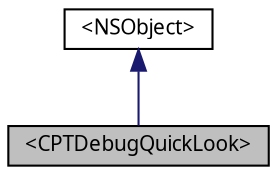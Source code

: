 digraph "&lt;CPTDebugQuickLook&gt;"
{
 // LATEX_PDF_SIZE
  bgcolor="transparent";
  edge [fontname="Lucinda Grande",fontsize="10",labelfontname="Lucinda Grande",labelfontsize="10"];
  node [fontname="Lucinda Grande",fontsize="10",shape=record];
  Node1 [label="\<CPTDebugQuickLook\>",height=0.2,width=0.4,color="black", fillcolor="grey75", style="filled", fontcolor="black",tooltip="Methods used to show QuickLook previews of objects in the Xcode debugger and Swift playgrounds."];
  Node2 -> Node1 [dir="back",color="midnightblue",fontsize="10",style="solid",fontname="Lucinda Grande"];
  Node2 [label="\<NSObject\>",height=0.2,width=0.4,color="black",URL="/Users/eskroch/Projects/Core Plot/documentation/doxygen/doxygen-cocoa-touch-tags.xml$https://developer.apple.com/library/ios/.html#documentation/Cocoa/Reference/Foundation/Protocols/NSObject_Protocol/Reference/NSObject",tooltip=" "];
}
